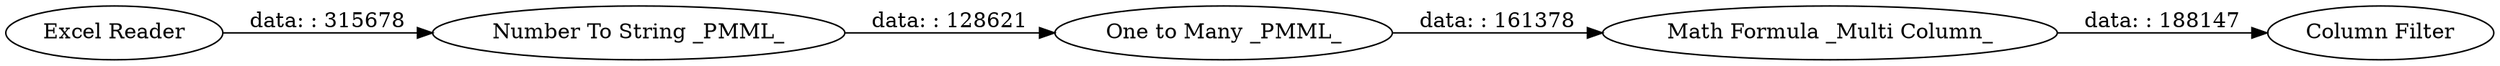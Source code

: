 digraph {
	"-8323280713551451387_5" [label="Math Formula _Multi Column_"]
	"-8323280713551451387_3" [label="Number To String _PMML_"]
	"-8323280713551451387_2" [label="One to Many _PMML_"]
	"-8323280713551451387_1" [label="Excel Reader"]
	"-8323280713551451387_6" [label="Column Filter"]
	"-8323280713551451387_5" -> "-8323280713551451387_6" [label="data: : 188147"]
	"-8323280713551451387_3" -> "-8323280713551451387_2" [label="data: : 128621"]
	"-8323280713551451387_2" -> "-8323280713551451387_5" [label="data: : 161378"]
	"-8323280713551451387_1" -> "-8323280713551451387_3" [label="data: : 315678"]
	rankdir=LR
}
